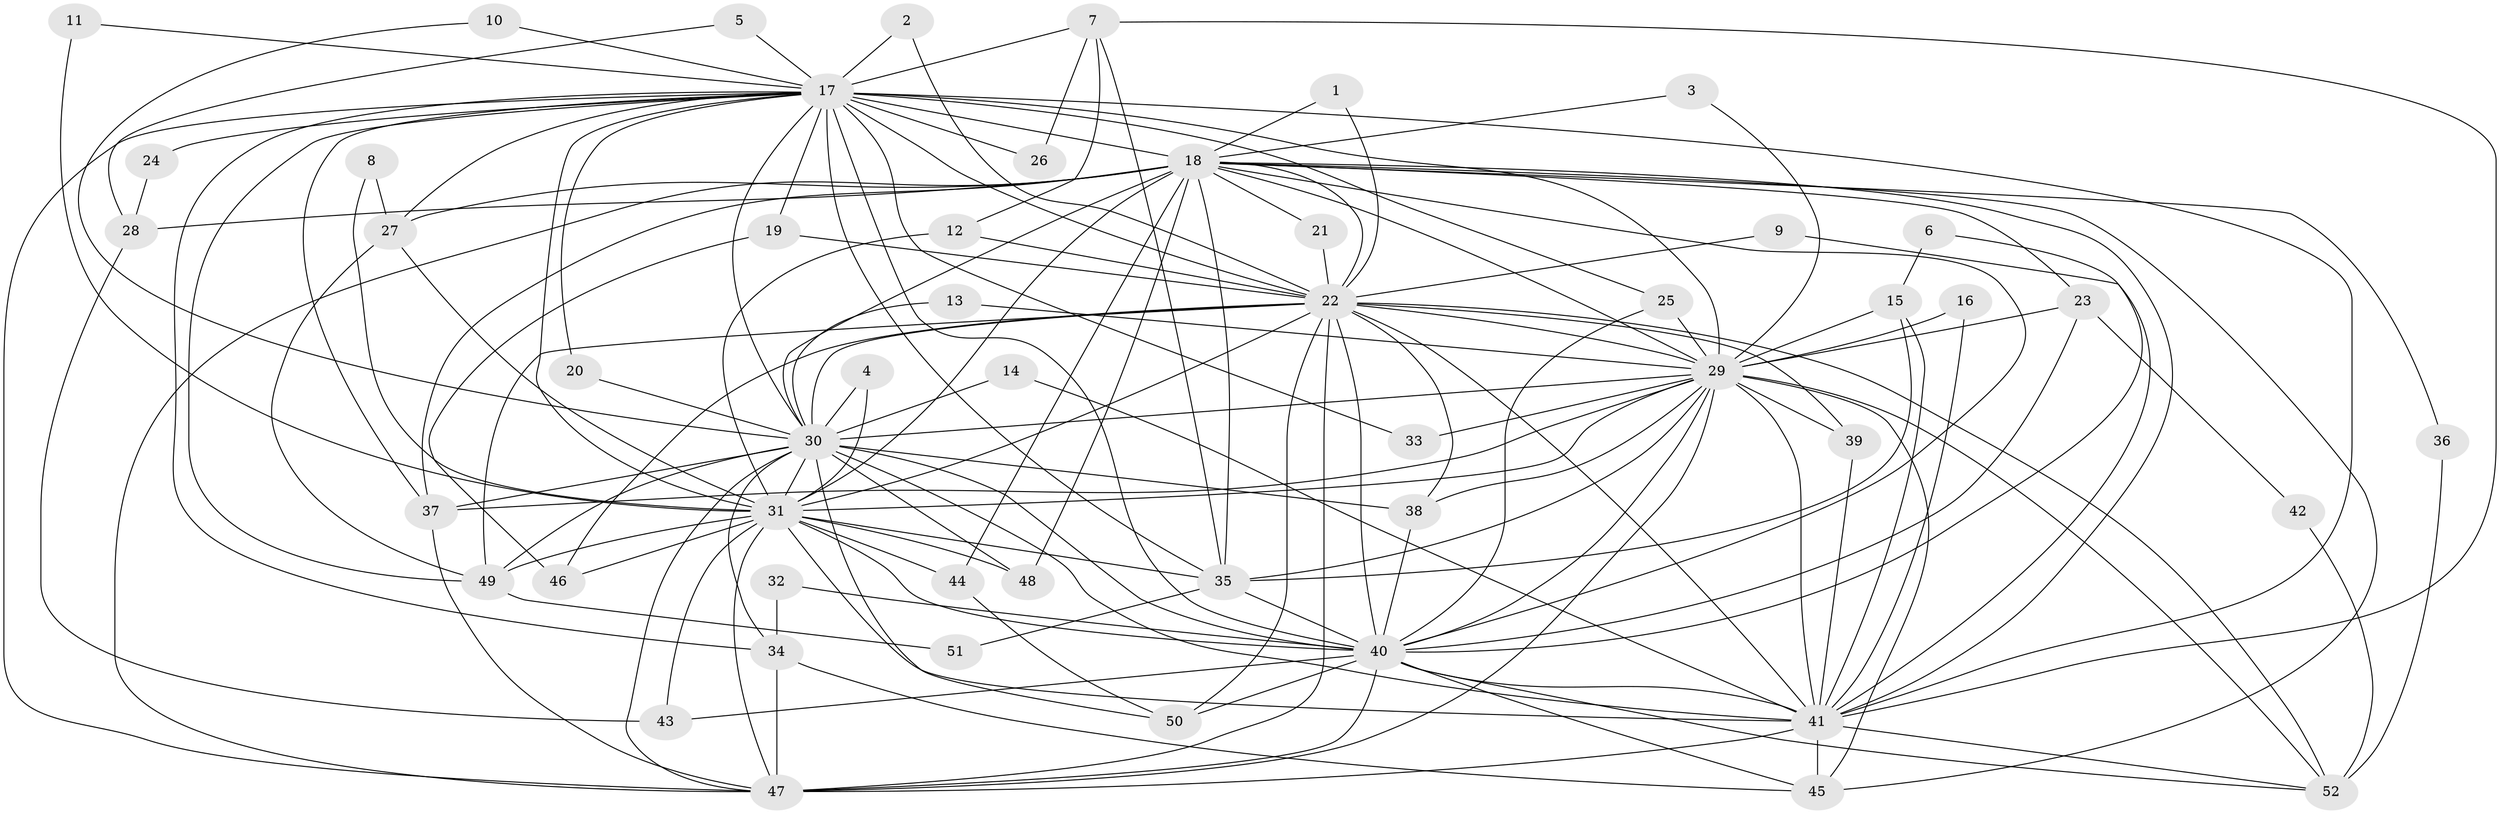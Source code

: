 // original degree distribution, {29: 0.009708737864077669, 15: 0.009708737864077669, 18: 0.009708737864077669, 14: 0.009708737864077669, 24: 0.009708737864077669, 21: 0.009708737864077669, 22: 0.019417475728155338, 20: 0.009708737864077669, 27: 0.009708737864077669, 5: 0.02912621359223301, 7: 0.019417475728155338, 4: 0.07766990291262135, 3: 0.24271844660194175, 2: 0.5242718446601942, 6: 0.009708737864077669}
// Generated by graph-tools (version 1.1) at 2025/49/03/09/25 03:49:44]
// undirected, 52 vertices, 150 edges
graph export_dot {
graph [start="1"]
  node [color=gray90,style=filled];
  1;
  2;
  3;
  4;
  5;
  6;
  7;
  8;
  9;
  10;
  11;
  12;
  13;
  14;
  15;
  16;
  17;
  18;
  19;
  20;
  21;
  22;
  23;
  24;
  25;
  26;
  27;
  28;
  29;
  30;
  31;
  32;
  33;
  34;
  35;
  36;
  37;
  38;
  39;
  40;
  41;
  42;
  43;
  44;
  45;
  46;
  47;
  48;
  49;
  50;
  51;
  52;
  1 -- 18 [weight=1.0];
  1 -- 22 [weight=1.0];
  2 -- 17 [weight=1.0];
  2 -- 22 [weight=1.0];
  3 -- 18 [weight=1.0];
  3 -- 29 [weight=1.0];
  4 -- 30 [weight=1.0];
  4 -- 31 [weight=1.0];
  5 -- 17 [weight=1.0];
  5 -- 28 [weight=1.0];
  6 -- 15 [weight=1.0];
  6 -- 40 [weight=1.0];
  7 -- 12 [weight=1.0];
  7 -- 17 [weight=1.0];
  7 -- 26 [weight=1.0];
  7 -- 35 [weight=1.0];
  7 -- 41 [weight=1.0];
  8 -- 27 [weight=1.0];
  8 -- 31 [weight=1.0];
  9 -- 22 [weight=1.0];
  9 -- 41 [weight=1.0];
  10 -- 17 [weight=1.0];
  10 -- 30 [weight=1.0];
  11 -- 17 [weight=1.0];
  11 -- 31 [weight=1.0];
  12 -- 22 [weight=2.0];
  12 -- 31 [weight=1.0];
  13 -- 29 [weight=1.0];
  13 -- 30 [weight=1.0];
  14 -- 30 [weight=1.0];
  14 -- 41 [weight=1.0];
  15 -- 29 [weight=1.0];
  15 -- 35 [weight=1.0];
  15 -- 41 [weight=1.0];
  16 -- 29 [weight=1.0];
  16 -- 41 [weight=1.0];
  17 -- 18 [weight=2.0];
  17 -- 19 [weight=1.0];
  17 -- 20 [weight=1.0];
  17 -- 22 [weight=1.0];
  17 -- 24 [weight=1.0];
  17 -- 25 [weight=1.0];
  17 -- 26 [weight=1.0];
  17 -- 27 [weight=1.0];
  17 -- 29 [weight=2.0];
  17 -- 30 [weight=1.0];
  17 -- 31 [weight=1.0];
  17 -- 33 [weight=1.0];
  17 -- 34 [weight=1.0];
  17 -- 35 [weight=1.0];
  17 -- 37 [weight=1.0];
  17 -- 40 [weight=2.0];
  17 -- 41 [weight=2.0];
  17 -- 47 [weight=2.0];
  17 -- 49 [weight=1.0];
  18 -- 21 [weight=1.0];
  18 -- 22 [weight=1.0];
  18 -- 23 [weight=1.0];
  18 -- 27 [weight=2.0];
  18 -- 28 [weight=1.0];
  18 -- 29 [weight=2.0];
  18 -- 30 [weight=1.0];
  18 -- 31 [weight=2.0];
  18 -- 35 [weight=1.0];
  18 -- 36 [weight=1.0];
  18 -- 37 [weight=1.0];
  18 -- 40 [weight=1.0];
  18 -- 41 [weight=1.0];
  18 -- 44 [weight=2.0];
  18 -- 45 [weight=1.0];
  18 -- 47 [weight=1.0];
  18 -- 48 [weight=1.0];
  19 -- 22 [weight=1.0];
  19 -- 46 [weight=1.0];
  20 -- 30 [weight=1.0];
  21 -- 22 [weight=1.0];
  22 -- 29 [weight=3.0];
  22 -- 30 [weight=2.0];
  22 -- 31 [weight=1.0];
  22 -- 38 [weight=2.0];
  22 -- 39 [weight=1.0];
  22 -- 40 [weight=2.0];
  22 -- 41 [weight=1.0];
  22 -- 46 [weight=1.0];
  22 -- 47 [weight=1.0];
  22 -- 49 [weight=1.0];
  22 -- 50 [weight=1.0];
  22 -- 52 [weight=1.0];
  23 -- 29 [weight=1.0];
  23 -- 40 [weight=1.0];
  23 -- 42 [weight=1.0];
  24 -- 28 [weight=1.0];
  25 -- 29 [weight=1.0];
  25 -- 40 [weight=1.0];
  27 -- 31 [weight=1.0];
  27 -- 49 [weight=1.0];
  28 -- 43 [weight=1.0];
  29 -- 30 [weight=2.0];
  29 -- 31 [weight=2.0];
  29 -- 33 [weight=1.0];
  29 -- 35 [weight=1.0];
  29 -- 37 [weight=1.0];
  29 -- 38 [weight=1.0];
  29 -- 39 [weight=1.0];
  29 -- 40 [weight=2.0];
  29 -- 41 [weight=2.0];
  29 -- 45 [weight=1.0];
  29 -- 47 [weight=2.0];
  29 -- 52 [weight=1.0];
  30 -- 31 [weight=1.0];
  30 -- 34 [weight=1.0];
  30 -- 37 [weight=1.0];
  30 -- 38 [weight=1.0];
  30 -- 40 [weight=1.0];
  30 -- 41 [weight=1.0];
  30 -- 47 [weight=2.0];
  30 -- 48 [weight=2.0];
  30 -- 49 [weight=1.0];
  30 -- 50 [weight=1.0];
  31 -- 35 [weight=1.0];
  31 -- 40 [weight=1.0];
  31 -- 41 [weight=1.0];
  31 -- 43 [weight=1.0];
  31 -- 44 [weight=1.0];
  31 -- 46 [weight=1.0];
  31 -- 47 [weight=1.0];
  31 -- 48 [weight=1.0];
  31 -- 49 [weight=1.0];
  32 -- 34 [weight=1.0];
  32 -- 40 [weight=1.0];
  34 -- 45 [weight=1.0];
  34 -- 47 [weight=2.0];
  35 -- 40 [weight=1.0];
  35 -- 51 [weight=1.0];
  36 -- 52 [weight=1.0];
  37 -- 47 [weight=1.0];
  38 -- 40 [weight=1.0];
  39 -- 41 [weight=1.0];
  40 -- 41 [weight=2.0];
  40 -- 43 [weight=1.0];
  40 -- 45 [weight=1.0];
  40 -- 47 [weight=1.0];
  40 -- 50 [weight=1.0];
  40 -- 52 [weight=1.0];
  41 -- 45 [weight=1.0];
  41 -- 47 [weight=2.0];
  41 -- 52 [weight=1.0];
  42 -- 52 [weight=1.0];
  44 -- 50 [weight=1.0];
  49 -- 51 [weight=1.0];
}
